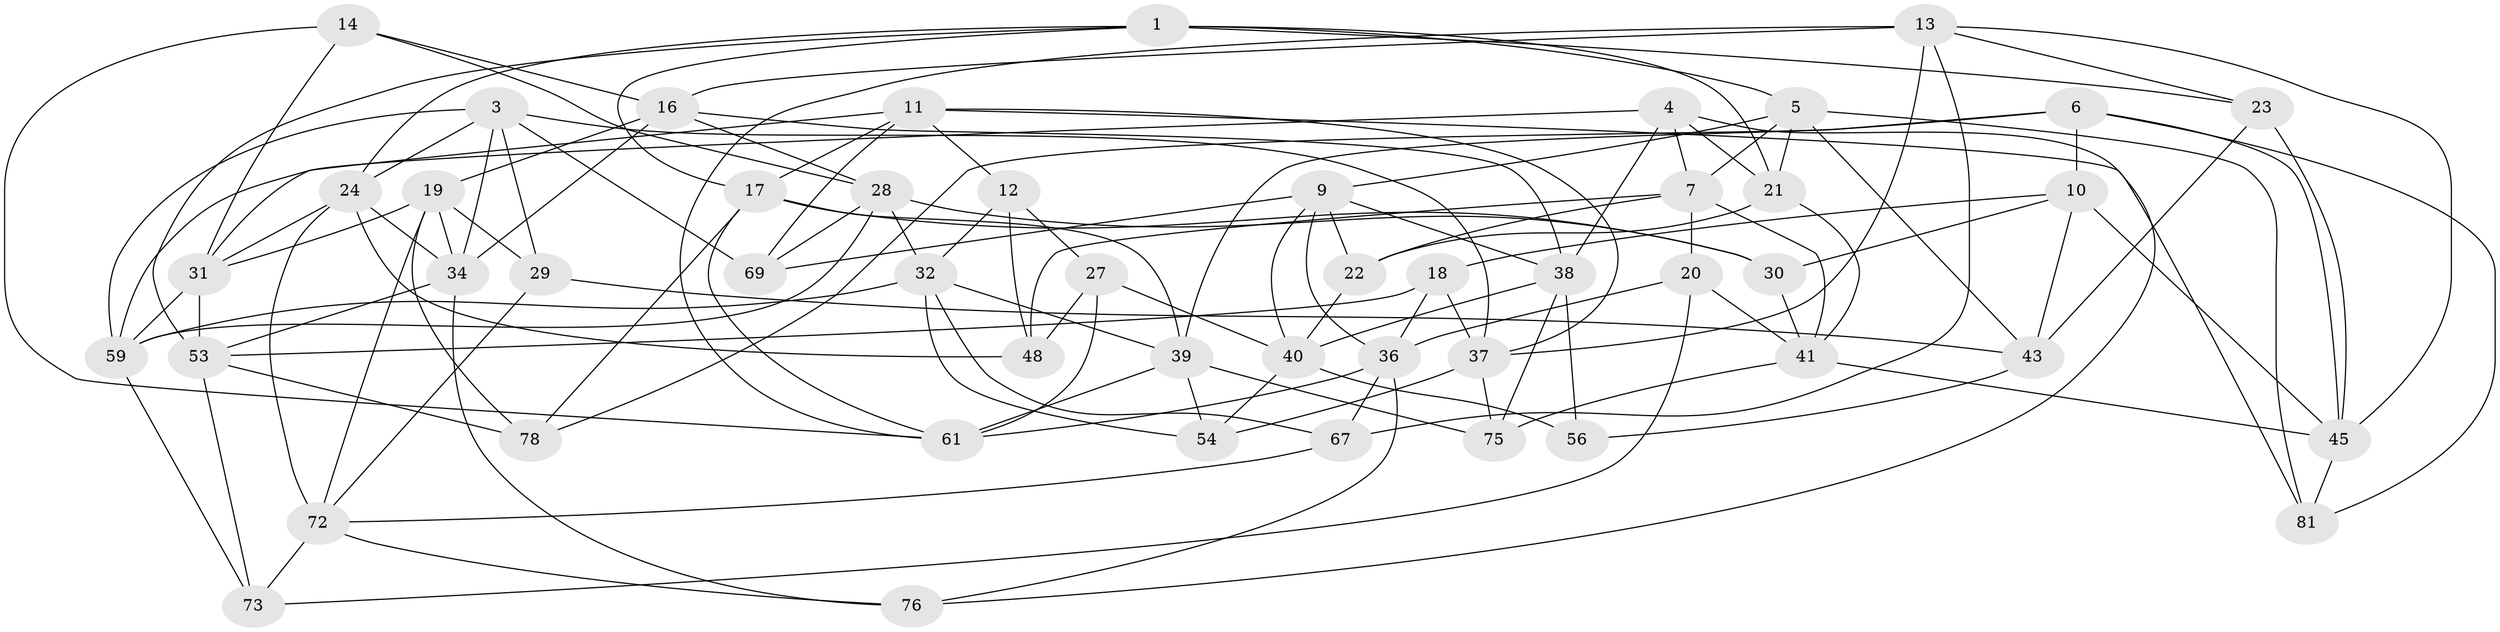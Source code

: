 // original degree distribution, {4: 1.0}
// Generated by graph-tools (version 1.1) at 2025/42/03/06/25 10:42:23]
// undirected, 50 vertices, 128 edges
graph export_dot {
graph [start="1"]
  node [color=gray90,style=filled];
  1 [super="+2"];
  3 [super="+8"];
  4 [super="+50"];
  5 [super="+47"];
  6 [super="+33"];
  7 [super="+25"];
  9 [super="+66"];
  10 [super="+15"];
  11 [super="+65"];
  12;
  13 [super="+60"];
  14;
  16 [super="+26"];
  17 [super="+49"];
  18;
  19 [super="+44"];
  20;
  21 [super="+42"];
  22;
  23;
  24 [super="+35"];
  27;
  28 [super="+64"];
  29;
  30;
  31 [super="+68"];
  32 [super="+71"];
  34 [super="+79"];
  36 [super="+55"];
  37 [super="+58"];
  38 [super="+46"];
  39 [super="+52"];
  40 [super="+51"];
  41 [super="+70"];
  43 [super="+80"];
  45 [super="+62"];
  48;
  53 [super="+57"];
  54;
  56;
  59 [super="+63"];
  61 [super="+74"];
  67;
  69;
  72 [super="+77"];
  73;
  75;
  76;
  78;
  81;
  1 -- 21;
  1 -- 5;
  1 -- 23;
  1 -- 24;
  1 -- 53;
  1 -- 17;
  3 -- 29;
  3 -- 34;
  3 -- 59;
  3 -- 69;
  3 -- 24;
  3 -- 37;
  4 -- 59;
  4 -- 7;
  4 -- 21 [weight=2];
  4 -- 38;
  4 -- 76;
  5 -- 81;
  5 -- 9;
  5 -- 21;
  5 -- 43;
  5 -- 7;
  6 -- 81;
  6 -- 78;
  6 -- 39;
  6 -- 10 [weight=2];
  6 -- 45;
  7 -- 22;
  7 -- 20;
  7 -- 48;
  7 -- 41;
  9 -- 40;
  9 -- 22;
  9 -- 36;
  9 -- 69;
  9 -- 38;
  10 -- 43;
  10 -- 30;
  10 -- 18;
  10 -- 45;
  11 -- 12;
  11 -- 69;
  11 -- 37;
  11 -- 81;
  11 -- 17;
  11 -- 31;
  12 -- 27;
  12 -- 48;
  12 -- 32;
  13 -- 67;
  13 -- 23;
  13 -- 61;
  13 -- 37;
  13 -- 16;
  13 -- 45;
  14 -- 61;
  14 -- 16;
  14 -- 28;
  14 -- 31;
  16 -- 19;
  16 -- 34;
  16 -- 28;
  16 -- 38;
  17 -- 78;
  17 -- 61;
  17 -- 30;
  17 -- 39;
  18 -- 37;
  18 -- 36;
  18 -- 53;
  19 -- 78;
  19 -- 72;
  19 -- 34;
  19 -- 29;
  19 -- 31;
  20 -- 73;
  20 -- 36;
  20 -- 41;
  21 -- 22;
  21 -- 41;
  22 -- 40;
  23 -- 45;
  23 -- 43;
  24 -- 72;
  24 -- 48;
  24 -- 34;
  24 -- 31;
  27 -- 48;
  27 -- 40;
  27 -- 61;
  28 -- 30;
  28 -- 69;
  28 -- 59;
  28 -- 32;
  29 -- 43;
  29 -- 72;
  30 -- 41;
  31 -- 59;
  31 -- 53;
  32 -- 67;
  32 -- 59;
  32 -- 54;
  32 -- 39;
  34 -- 76;
  34 -- 53;
  36 -- 76;
  36 -- 67;
  36 -- 61;
  37 -- 75;
  37 -- 54;
  38 -- 56;
  38 -- 40;
  38 -- 75;
  39 -- 75;
  39 -- 61;
  39 -- 54;
  40 -- 54;
  40 -- 56;
  41 -- 45;
  41 -- 75;
  43 -- 56 [weight=2];
  45 -- 81;
  53 -- 78;
  53 -- 73;
  59 -- 73;
  67 -- 72;
  72 -- 73;
  72 -- 76;
}
